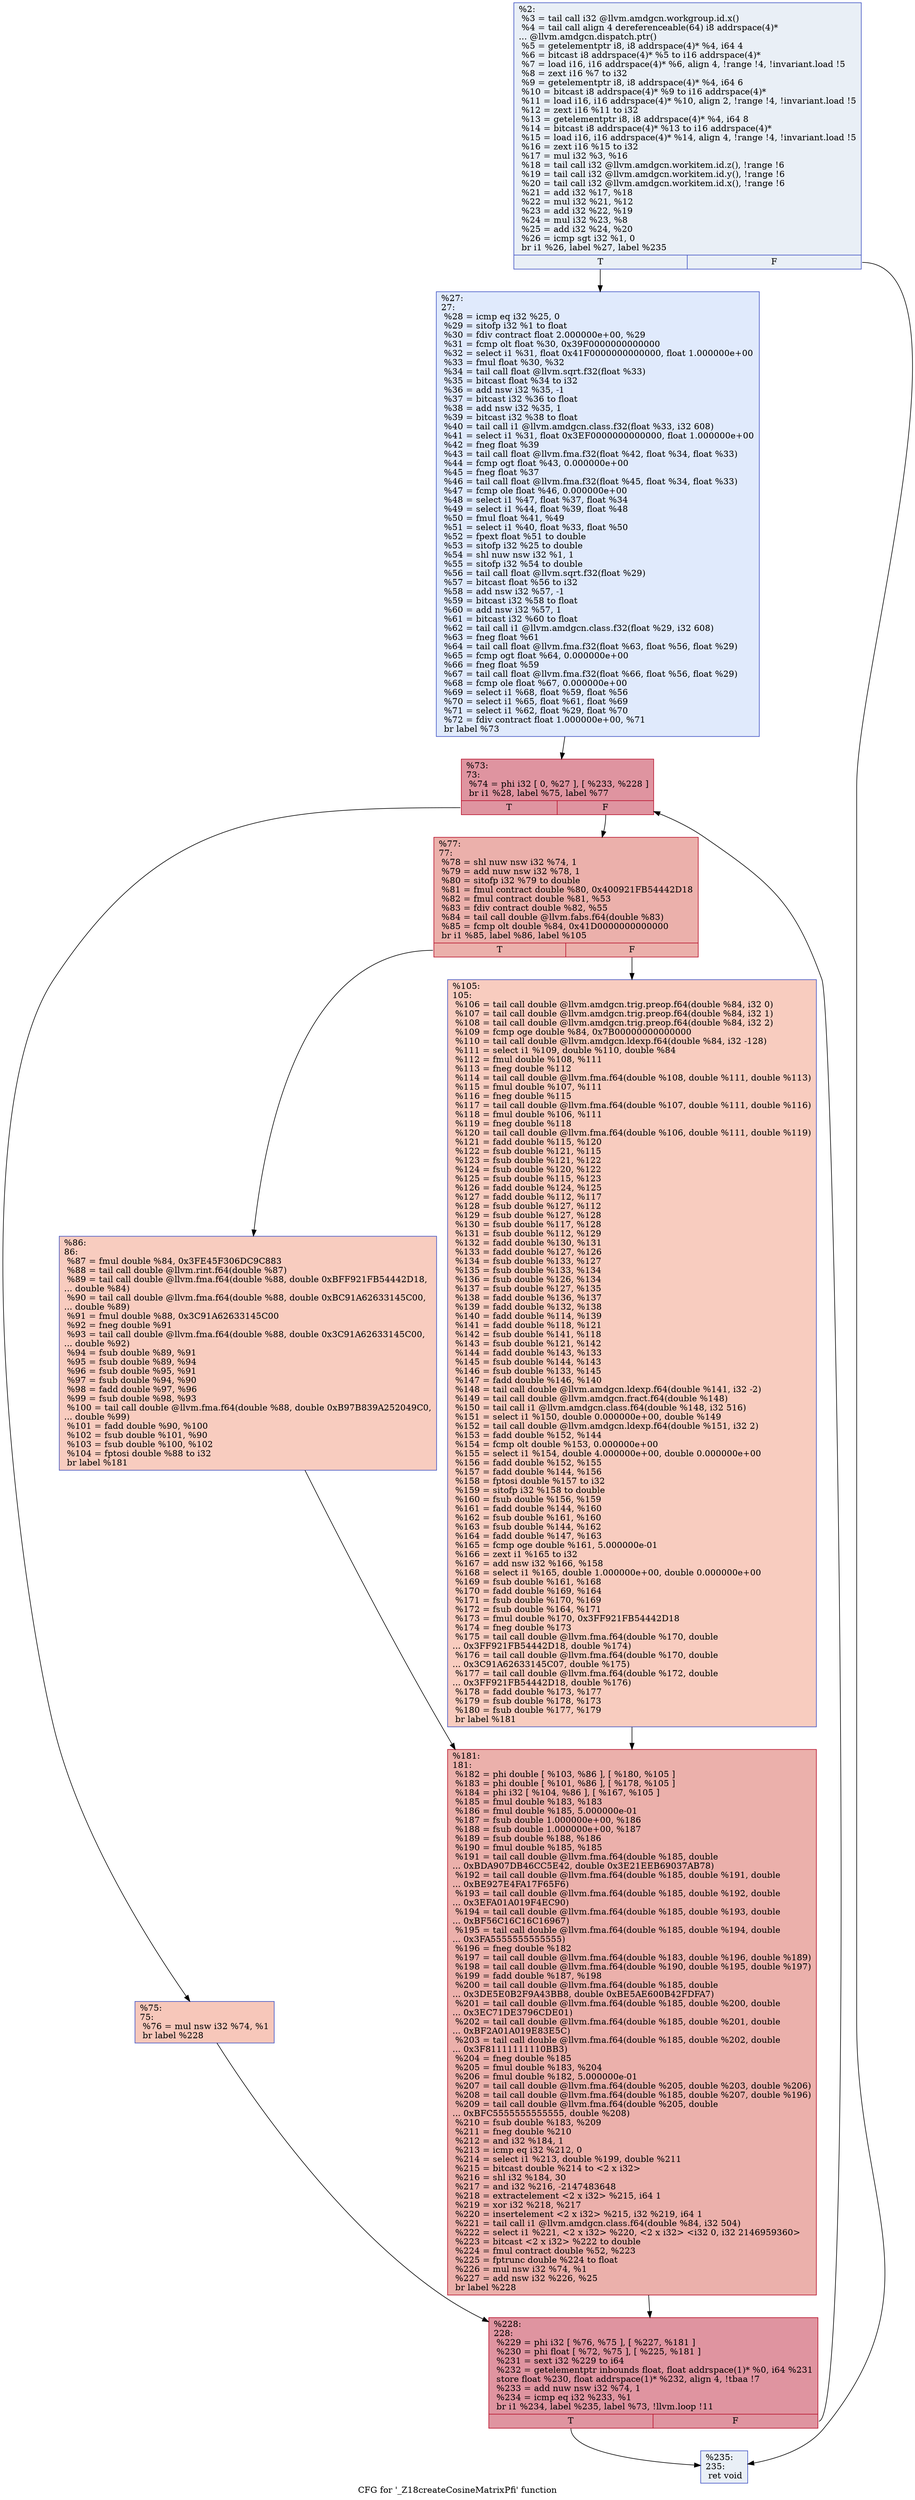 digraph "CFG for '_Z18createCosineMatrixPfi' function" {
	label="CFG for '_Z18createCosineMatrixPfi' function";

	Node0x624ce10 [shape=record,color="#3d50c3ff", style=filled, fillcolor="#cedaeb70",label="{%2:\l  %3 = tail call i32 @llvm.amdgcn.workgroup.id.x()\l  %4 = tail call align 4 dereferenceable(64) i8 addrspace(4)*\l... @llvm.amdgcn.dispatch.ptr()\l  %5 = getelementptr i8, i8 addrspace(4)* %4, i64 4\l  %6 = bitcast i8 addrspace(4)* %5 to i16 addrspace(4)*\l  %7 = load i16, i16 addrspace(4)* %6, align 4, !range !4, !invariant.load !5\l  %8 = zext i16 %7 to i32\l  %9 = getelementptr i8, i8 addrspace(4)* %4, i64 6\l  %10 = bitcast i8 addrspace(4)* %9 to i16 addrspace(4)*\l  %11 = load i16, i16 addrspace(4)* %10, align 2, !range !4, !invariant.load !5\l  %12 = zext i16 %11 to i32\l  %13 = getelementptr i8, i8 addrspace(4)* %4, i64 8\l  %14 = bitcast i8 addrspace(4)* %13 to i16 addrspace(4)*\l  %15 = load i16, i16 addrspace(4)* %14, align 4, !range !4, !invariant.load !5\l  %16 = zext i16 %15 to i32\l  %17 = mul i32 %3, %16\l  %18 = tail call i32 @llvm.amdgcn.workitem.id.z(), !range !6\l  %19 = tail call i32 @llvm.amdgcn.workitem.id.y(), !range !6\l  %20 = tail call i32 @llvm.amdgcn.workitem.id.x(), !range !6\l  %21 = add i32 %17, %18\l  %22 = mul i32 %21, %12\l  %23 = add i32 %22, %19\l  %24 = mul i32 %23, %8\l  %25 = add i32 %24, %20\l  %26 = icmp sgt i32 %1, 0\l  br i1 %26, label %27, label %235\l|{<s0>T|<s1>F}}"];
	Node0x624ce10:s0 -> Node0x6250af0;
	Node0x624ce10:s1 -> Node0x6250b80;
	Node0x6250af0 [shape=record,color="#3d50c3ff", style=filled, fillcolor="#b9d0f970",label="{%27:\l27:                                               \l  %28 = icmp eq i32 %25, 0\l  %29 = sitofp i32 %1 to float\l  %30 = fdiv contract float 2.000000e+00, %29\l  %31 = fcmp olt float %30, 0x39F0000000000000\l  %32 = select i1 %31, float 0x41F0000000000000, float 1.000000e+00\l  %33 = fmul float %30, %32\l  %34 = tail call float @llvm.sqrt.f32(float %33)\l  %35 = bitcast float %34 to i32\l  %36 = add nsw i32 %35, -1\l  %37 = bitcast i32 %36 to float\l  %38 = add nsw i32 %35, 1\l  %39 = bitcast i32 %38 to float\l  %40 = tail call i1 @llvm.amdgcn.class.f32(float %33, i32 608)\l  %41 = select i1 %31, float 0x3EF0000000000000, float 1.000000e+00\l  %42 = fneg float %39\l  %43 = tail call float @llvm.fma.f32(float %42, float %34, float %33)\l  %44 = fcmp ogt float %43, 0.000000e+00\l  %45 = fneg float %37\l  %46 = tail call float @llvm.fma.f32(float %45, float %34, float %33)\l  %47 = fcmp ole float %46, 0.000000e+00\l  %48 = select i1 %47, float %37, float %34\l  %49 = select i1 %44, float %39, float %48\l  %50 = fmul float %41, %49\l  %51 = select i1 %40, float %33, float %50\l  %52 = fpext float %51 to double\l  %53 = sitofp i32 %25 to double\l  %54 = shl nuw nsw i32 %1, 1\l  %55 = sitofp i32 %54 to double\l  %56 = tail call float @llvm.sqrt.f32(float %29)\l  %57 = bitcast float %56 to i32\l  %58 = add nsw i32 %57, -1\l  %59 = bitcast i32 %58 to float\l  %60 = add nsw i32 %57, 1\l  %61 = bitcast i32 %60 to float\l  %62 = tail call i1 @llvm.amdgcn.class.f32(float %29, i32 608)\l  %63 = fneg float %61\l  %64 = tail call float @llvm.fma.f32(float %63, float %56, float %29)\l  %65 = fcmp ogt float %64, 0.000000e+00\l  %66 = fneg float %59\l  %67 = tail call float @llvm.fma.f32(float %66, float %56, float %29)\l  %68 = fcmp ole float %67, 0.000000e+00\l  %69 = select i1 %68, float %59, float %56\l  %70 = select i1 %65, float %61, float %69\l  %71 = select i1 %62, float %29, float %70\l  %72 = fdiv contract float 1.000000e+00, %71\l  br label %73\l}"];
	Node0x6250af0 -> Node0x6253cb0;
	Node0x6253cb0 [shape=record,color="#b70d28ff", style=filled, fillcolor="#b70d2870",label="{%73:\l73:                                               \l  %74 = phi i32 [ 0, %27 ], [ %233, %228 ]\l  br i1 %28, label %75, label %77\l|{<s0>T|<s1>F}}"];
	Node0x6253cb0:s0 -> Node0x6253eb0;
	Node0x6253cb0:s1 -> Node0x6253f40;
	Node0x6253eb0 [shape=record,color="#3d50c3ff", style=filled, fillcolor="#ec7f6370",label="{%75:\l75:                                               \l  %76 = mul nsw i32 %74, %1\l  br label %228\l}"];
	Node0x6253eb0 -> Node0x6253d70;
	Node0x6253f40 [shape=record,color="#b70d28ff", style=filled, fillcolor="#d24b4070",label="{%77:\l77:                                               \l  %78 = shl nuw nsw i32 %74, 1\l  %79 = add nuw nsw i32 %78, 1\l  %80 = sitofp i32 %79 to double\l  %81 = fmul contract double %80, 0x400921FB54442D18\l  %82 = fmul contract double %81, %53\l  %83 = fdiv contract double %82, %55\l  %84 = tail call double @llvm.fabs.f64(double %83)\l  %85 = fcmp olt double %84, 0x41D0000000000000\l  br i1 %85, label %86, label %105\l|{<s0>T|<s1>F}}"];
	Node0x6253f40:s0 -> Node0x6254740;
	Node0x6253f40:s1 -> Node0x62547d0;
	Node0x6254740 [shape=record,color="#3d50c3ff", style=filled, fillcolor="#f08b6e70",label="{%86:\l86:                                               \l  %87 = fmul double %84, 0x3FE45F306DC9C883\l  %88 = tail call double @llvm.rint.f64(double %87)\l  %89 = tail call double @llvm.fma.f64(double %88, double 0xBFF921FB54442D18,\l... double %84)\l  %90 = tail call double @llvm.fma.f64(double %88, double 0xBC91A62633145C00,\l... double %89)\l  %91 = fmul double %88, 0x3C91A62633145C00\l  %92 = fneg double %91\l  %93 = tail call double @llvm.fma.f64(double %88, double 0x3C91A62633145C00,\l... double %92)\l  %94 = fsub double %89, %91\l  %95 = fsub double %89, %94\l  %96 = fsub double %95, %91\l  %97 = fsub double %94, %90\l  %98 = fadd double %97, %96\l  %99 = fsub double %98, %93\l  %100 = tail call double @llvm.fma.f64(double %88, double 0xB97B839A252049C0,\l... double %99)\l  %101 = fadd double %90, %100\l  %102 = fsub double %101, %90\l  %103 = fsub double %100, %102\l  %104 = fptosi double %88 to i32\l  br label %181\l}"];
	Node0x6254740 -> Node0x6255990;
	Node0x62547d0 [shape=record,color="#3d50c3ff", style=filled, fillcolor="#f08b6e70",label="{%105:\l105:                                              \l  %106 = tail call double @llvm.amdgcn.trig.preop.f64(double %84, i32 0)\l  %107 = tail call double @llvm.amdgcn.trig.preop.f64(double %84, i32 1)\l  %108 = tail call double @llvm.amdgcn.trig.preop.f64(double %84, i32 2)\l  %109 = fcmp oge double %84, 0x7B00000000000000\l  %110 = tail call double @llvm.amdgcn.ldexp.f64(double %84, i32 -128)\l  %111 = select i1 %109, double %110, double %84\l  %112 = fmul double %108, %111\l  %113 = fneg double %112\l  %114 = tail call double @llvm.fma.f64(double %108, double %111, double %113)\l  %115 = fmul double %107, %111\l  %116 = fneg double %115\l  %117 = tail call double @llvm.fma.f64(double %107, double %111, double %116)\l  %118 = fmul double %106, %111\l  %119 = fneg double %118\l  %120 = tail call double @llvm.fma.f64(double %106, double %111, double %119)\l  %121 = fadd double %115, %120\l  %122 = fsub double %121, %115\l  %123 = fsub double %121, %122\l  %124 = fsub double %120, %122\l  %125 = fsub double %115, %123\l  %126 = fadd double %124, %125\l  %127 = fadd double %112, %117\l  %128 = fsub double %127, %112\l  %129 = fsub double %127, %128\l  %130 = fsub double %117, %128\l  %131 = fsub double %112, %129\l  %132 = fadd double %130, %131\l  %133 = fadd double %127, %126\l  %134 = fsub double %133, %127\l  %135 = fsub double %133, %134\l  %136 = fsub double %126, %134\l  %137 = fsub double %127, %135\l  %138 = fadd double %136, %137\l  %139 = fadd double %132, %138\l  %140 = fadd double %114, %139\l  %141 = fadd double %118, %121\l  %142 = fsub double %141, %118\l  %143 = fsub double %121, %142\l  %144 = fadd double %143, %133\l  %145 = fsub double %144, %143\l  %146 = fsub double %133, %145\l  %147 = fadd double %146, %140\l  %148 = tail call double @llvm.amdgcn.ldexp.f64(double %141, i32 -2)\l  %149 = tail call double @llvm.amdgcn.fract.f64(double %148)\l  %150 = tail call i1 @llvm.amdgcn.class.f64(double %148, i32 516)\l  %151 = select i1 %150, double 0.000000e+00, double %149\l  %152 = tail call double @llvm.amdgcn.ldexp.f64(double %151, i32 2)\l  %153 = fadd double %152, %144\l  %154 = fcmp olt double %153, 0.000000e+00\l  %155 = select i1 %154, double 4.000000e+00, double 0.000000e+00\l  %156 = fadd double %152, %155\l  %157 = fadd double %144, %156\l  %158 = fptosi double %157 to i32\l  %159 = sitofp i32 %158 to double\l  %160 = fsub double %156, %159\l  %161 = fadd double %144, %160\l  %162 = fsub double %161, %160\l  %163 = fsub double %144, %162\l  %164 = fadd double %147, %163\l  %165 = fcmp oge double %161, 5.000000e-01\l  %166 = zext i1 %165 to i32\l  %167 = add nsw i32 %166, %158\l  %168 = select i1 %165, double 1.000000e+00, double 0.000000e+00\l  %169 = fsub double %161, %168\l  %170 = fadd double %169, %164\l  %171 = fsub double %170, %169\l  %172 = fsub double %164, %171\l  %173 = fmul double %170, 0x3FF921FB54442D18\l  %174 = fneg double %173\l  %175 = tail call double @llvm.fma.f64(double %170, double\l... 0x3FF921FB54442D18, double %174)\l  %176 = tail call double @llvm.fma.f64(double %170, double\l... 0x3C91A62633145C07, double %175)\l  %177 = tail call double @llvm.fma.f64(double %172, double\l... 0x3FF921FB54442D18, double %176)\l  %178 = fadd double %173, %177\l  %179 = fsub double %178, %173\l  %180 = fsub double %177, %179\l  br label %181\l}"];
	Node0x62547d0 -> Node0x6255990;
	Node0x6255990 [shape=record,color="#b70d28ff", style=filled, fillcolor="#d24b4070",label="{%181:\l181:                                              \l  %182 = phi double [ %103, %86 ], [ %180, %105 ]\l  %183 = phi double [ %101, %86 ], [ %178, %105 ]\l  %184 = phi i32 [ %104, %86 ], [ %167, %105 ]\l  %185 = fmul double %183, %183\l  %186 = fmul double %185, 5.000000e-01\l  %187 = fsub double 1.000000e+00, %186\l  %188 = fsub double 1.000000e+00, %187\l  %189 = fsub double %188, %186\l  %190 = fmul double %185, %185\l  %191 = tail call double @llvm.fma.f64(double %185, double\l... 0xBDA907DB46CC5E42, double 0x3E21EEB69037AB78)\l  %192 = tail call double @llvm.fma.f64(double %185, double %191, double\l... 0xBE927E4FA17F65F6)\l  %193 = tail call double @llvm.fma.f64(double %185, double %192, double\l... 0x3EFA01A019F4EC90)\l  %194 = tail call double @llvm.fma.f64(double %185, double %193, double\l... 0xBF56C16C16C16967)\l  %195 = tail call double @llvm.fma.f64(double %185, double %194, double\l... 0x3FA5555555555555)\l  %196 = fneg double %182\l  %197 = tail call double @llvm.fma.f64(double %183, double %196, double %189)\l  %198 = tail call double @llvm.fma.f64(double %190, double %195, double %197)\l  %199 = fadd double %187, %198\l  %200 = tail call double @llvm.fma.f64(double %185, double\l... 0x3DE5E0B2F9A43BB8, double 0xBE5AE600B42FDFA7)\l  %201 = tail call double @llvm.fma.f64(double %185, double %200, double\l... 0x3EC71DE3796CDE01)\l  %202 = tail call double @llvm.fma.f64(double %185, double %201, double\l... 0xBF2A01A019E83E5C)\l  %203 = tail call double @llvm.fma.f64(double %185, double %202, double\l... 0x3F81111111110BB3)\l  %204 = fneg double %185\l  %205 = fmul double %183, %204\l  %206 = fmul double %182, 5.000000e-01\l  %207 = tail call double @llvm.fma.f64(double %205, double %203, double %206)\l  %208 = tail call double @llvm.fma.f64(double %185, double %207, double %196)\l  %209 = tail call double @llvm.fma.f64(double %205, double\l... 0xBFC5555555555555, double %208)\l  %210 = fsub double %183, %209\l  %211 = fneg double %210\l  %212 = and i32 %184, 1\l  %213 = icmp eq i32 %212, 0\l  %214 = select i1 %213, double %199, double %211\l  %215 = bitcast double %214 to \<2 x i32\>\l  %216 = shl i32 %184, 30\l  %217 = and i32 %216, -2147483648\l  %218 = extractelement \<2 x i32\> %215, i64 1\l  %219 = xor i32 %218, %217\l  %220 = insertelement \<2 x i32\> %215, i32 %219, i64 1\l  %221 = tail call i1 @llvm.amdgcn.class.f64(double %84, i32 504)\l  %222 = select i1 %221, \<2 x i32\> %220, \<2 x i32\> \<i32 0, i32 2146959360\>\l  %223 = bitcast \<2 x i32\> %222 to double\l  %224 = fmul contract double %52, %223\l  %225 = fptrunc double %224 to float\l  %226 = mul nsw i32 %74, %1\l  %227 = add nsw i32 %226, %25\l  br label %228\l}"];
	Node0x6255990 -> Node0x6253d70;
	Node0x6253d70 [shape=record,color="#b70d28ff", style=filled, fillcolor="#b70d2870",label="{%228:\l228:                                              \l  %229 = phi i32 [ %76, %75 ], [ %227, %181 ]\l  %230 = phi float [ %72, %75 ], [ %225, %181 ]\l  %231 = sext i32 %229 to i64\l  %232 = getelementptr inbounds float, float addrspace(1)* %0, i64 %231\l  store float %230, float addrspace(1)* %232, align 4, !tbaa !7\l  %233 = add nuw nsw i32 %74, 1\l  %234 = icmp eq i32 %233, %1\l  br i1 %234, label %235, label %73, !llvm.loop !11\l|{<s0>T|<s1>F}}"];
	Node0x6253d70:s0 -> Node0x6250b80;
	Node0x6253d70:s1 -> Node0x6253cb0;
	Node0x6250b80 [shape=record,color="#3d50c3ff", style=filled, fillcolor="#cedaeb70",label="{%235:\l235:                                              \l  ret void\l}"];
}
